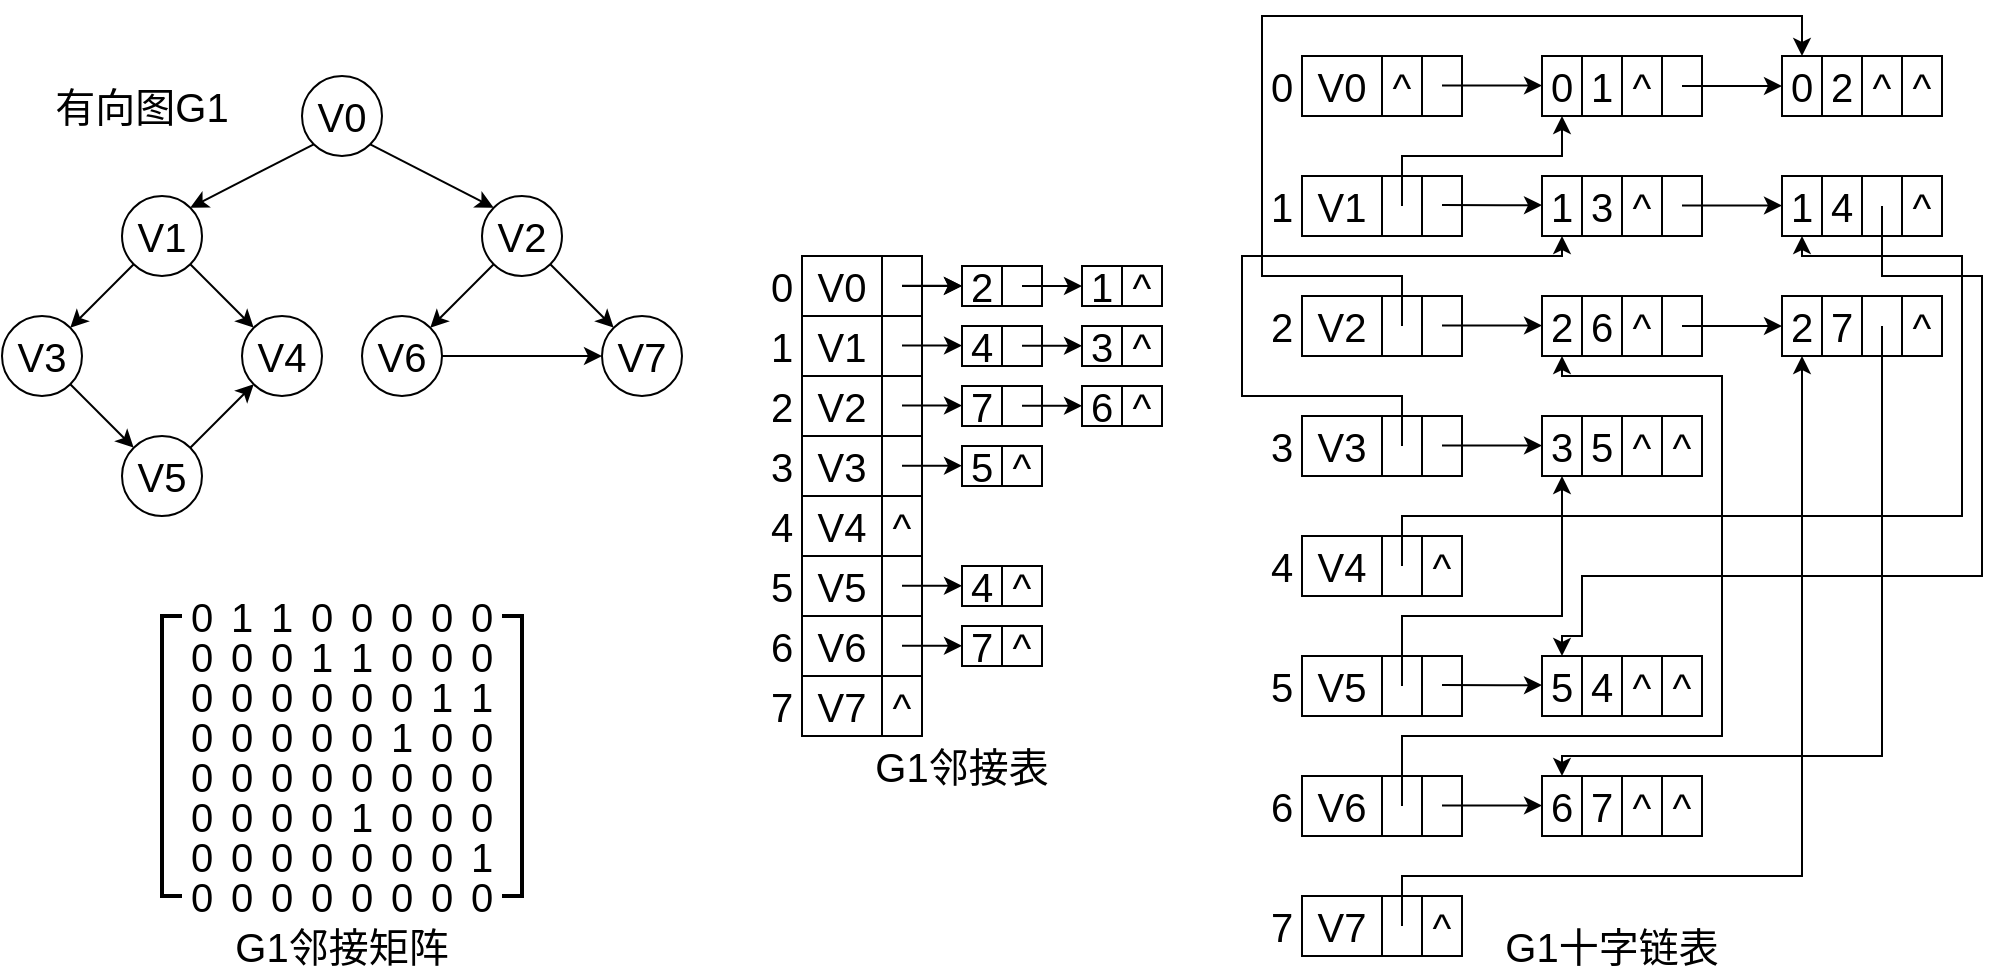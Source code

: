 <mxfile version="15.4.0" type="device"><diagram id="Z0ROBmFZYeLb_4fSecTM" name="第 1 页"><mxGraphModel dx="2500" dy="1198" grid="1" gridSize="10" guides="1" tooltips="1" connect="1" arrows="1" fold="1" page="1" pageScale="1" pageWidth="827" pageHeight="1169" math="0" shadow="0"><root><mxCell id="0"/><mxCell id="1" parent="0"/><mxCell id="eoCLcJ0wUC_n12QLoKEI-17" style="edgeStyle=none;rounded=0;orthogonalLoop=1;jettySize=auto;html=1;exitX=0;exitY=1;exitDx=0;exitDy=0;fontSize=20;entryX=1;entryY=0;entryDx=0;entryDy=0;" parent="1" source="eoCLcJ0wUC_n12QLoKEI-1" target="eoCLcJ0wUC_n12QLoKEI-7" edge="1"><mxGeometry relative="1" as="geometry"/></mxCell><mxCell id="eoCLcJ0wUC_n12QLoKEI-23" style="edgeStyle=none;rounded=0;orthogonalLoop=1;jettySize=auto;html=1;exitX=1;exitY=1;exitDx=0;exitDy=0;entryX=0;entryY=0;entryDx=0;entryDy=0;fontSize=20;" parent="1" source="eoCLcJ0wUC_n12QLoKEI-1" target="eoCLcJ0wUC_n12QLoKEI-8" edge="1"><mxGeometry relative="1" as="geometry"/></mxCell><mxCell id="eoCLcJ0wUC_n12QLoKEI-1" value="V0" style="ellipse;whiteSpace=wrap;html=1;aspect=fixed;fontSize=20;" parent="1" vertex="1"><mxGeometry x="170" y="60" width="40" height="40" as="geometry"/></mxCell><mxCell id="eoCLcJ0wUC_n12QLoKEI-2" value="V7" style="ellipse;whiteSpace=wrap;html=1;aspect=fixed;fontSize=20;" parent="1" vertex="1"><mxGeometry x="320" y="180" width="40" height="40" as="geometry"/></mxCell><mxCell id="eoCLcJ0wUC_n12QLoKEI-26" style="edgeStyle=none;rounded=0;orthogonalLoop=1;jettySize=auto;html=1;exitX=1;exitY=0.5;exitDx=0;exitDy=0;entryX=0;entryY=0.5;entryDx=0;entryDy=0;fontSize=20;" parent="1" source="eoCLcJ0wUC_n12QLoKEI-3" target="eoCLcJ0wUC_n12QLoKEI-2" edge="1"><mxGeometry relative="1" as="geometry"/></mxCell><mxCell id="eoCLcJ0wUC_n12QLoKEI-3" value="V6" style="ellipse;whiteSpace=wrap;html=1;aspect=fixed;fontSize=20;" parent="1" vertex="1"><mxGeometry x="200" y="180" width="40" height="40" as="geometry"/></mxCell><mxCell id="eoCLcJ0wUC_n12QLoKEI-20" style="edgeStyle=none;rounded=0;orthogonalLoop=1;jettySize=auto;html=1;exitX=1;exitY=1;exitDx=0;exitDy=0;entryX=0;entryY=0;entryDx=0;entryDy=0;fontSize=20;" parent="1" source="eoCLcJ0wUC_n12QLoKEI-4" target="eoCLcJ0wUC_n12QLoKEI-6" edge="1"><mxGeometry relative="1" as="geometry"/></mxCell><mxCell id="eoCLcJ0wUC_n12QLoKEI-4" value="V3" style="ellipse;whiteSpace=wrap;html=1;aspect=fixed;fontSize=20;" parent="1" vertex="1"><mxGeometry x="20" y="180" width="40" height="40" as="geometry"/></mxCell><mxCell id="eoCLcJ0wUC_n12QLoKEI-5" value="V4" style="ellipse;whiteSpace=wrap;html=1;aspect=fixed;fontSize=20;" parent="1" vertex="1"><mxGeometry x="140" y="180" width="40" height="40" as="geometry"/></mxCell><mxCell id="eoCLcJ0wUC_n12QLoKEI-21" style="edgeStyle=none;rounded=0;orthogonalLoop=1;jettySize=auto;html=1;exitX=1;exitY=0;exitDx=0;exitDy=0;fontSize=20;" parent="1" source="eoCLcJ0wUC_n12QLoKEI-6" target="eoCLcJ0wUC_n12QLoKEI-5" edge="1"><mxGeometry relative="1" as="geometry"/></mxCell><mxCell id="eoCLcJ0wUC_n12QLoKEI-6" value="V5" style="ellipse;whiteSpace=wrap;html=1;aspect=fixed;fontSize=20;" parent="1" vertex="1"><mxGeometry x="80" y="240" width="40" height="40" as="geometry"/></mxCell><mxCell id="eoCLcJ0wUC_n12QLoKEI-18" style="edgeStyle=none;rounded=0;orthogonalLoop=1;jettySize=auto;html=1;exitX=0;exitY=1;exitDx=0;exitDy=0;fontSize=20;" parent="1" source="eoCLcJ0wUC_n12QLoKEI-7" target="eoCLcJ0wUC_n12QLoKEI-4" edge="1"><mxGeometry relative="1" as="geometry"/></mxCell><mxCell id="eoCLcJ0wUC_n12QLoKEI-19" style="edgeStyle=none;rounded=0;orthogonalLoop=1;jettySize=auto;html=1;exitX=1;exitY=1;exitDx=0;exitDy=0;entryX=0;entryY=0;entryDx=0;entryDy=0;fontSize=20;" parent="1" source="eoCLcJ0wUC_n12QLoKEI-7" target="eoCLcJ0wUC_n12QLoKEI-5" edge="1"><mxGeometry relative="1" as="geometry"/></mxCell><mxCell id="eoCLcJ0wUC_n12QLoKEI-7" value="V1" style="ellipse;whiteSpace=wrap;html=1;aspect=fixed;fontSize=20;" parent="1" vertex="1"><mxGeometry x="80" y="120" width="40" height="40" as="geometry"/></mxCell><mxCell id="eoCLcJ0wUC_n12QLoKEI-24" style="edgeStyle=none;rounded=0;orthogonalLoop=1;jettySize=auto;html=1;exitX=0;exitY=1;exitDx=0;exitDy=0;fontSize=20;" parent="1" source="eoCLcJ0wUC_n12QLoKEI-8" target="eoCLcJ0wUC_n12QLoKEI-3" edge="1"><mxGeometry relative="1" as="geometry"/></mxCell><mxCell id="eoCLcJ0wUC_n12QLoKEI-25" style="edgeStyle=none;rounded=0;orthogonalLoop=1;jettySize=auto;html=1;exitX=1;exitY=1;exitDx=0;exitDy=0;fontSize=20;" parent="1" source="eoCLcJ0wUC_n12QLoKEI-8" target="eoCLcJ0wUC_n12QLoKEI-2" edge="1"><mxGeometry relative="1" as="geometry"/></mxCell><mxCell id="eoCLcJ0wUC_n12QLoKEI-8" value="V2" style="ellipse;whiteSpace=wrap;html=1;aspect=fixed;fontSize=20;" parent="1" vertex="1"><mxGeometry x="260" y="120" width="40" height="40" as="geometry"/></mxCell><mxCell id="hiMHaUedVuKPHPdP8LYd-110" value="V0" style="rounded=0;whiteSpace=wrap;html=1;fontSize=20;" vertex="1" parent="1"><mxGeometry x="420" y="150" width="40" height="30" as="geometry"/></mxCell><mxCell id="hiMHaUedVuKPHPdP8LYd-111" value="" style="rounded=0;whiteSpace=wrap;html=1;fontSize=20;" vertex="1" parent="1"><mxGeometry x="460" y="150" width="20" height="30" as="geometry"/></mxCell><mxCell id="hiMHaUedVuKPHPdP8LYd-126" value="V1" style="rounded=0;whiteSpace=wrap;html=1;fontSize=20;" vertex="1" parent="1"><mxGeometry x="420" y="180" width="40" height="30" as="geometry"/></mxCell><mxCell id="hiMHaUedVuKPHPdP8LYd-127" value="" style="rounded=0;whiteSpace=wrap;html=1;fontSize=20;" vertex="1" parent="1"><mxGeometry x="460" y="180" width="20" height="30" as="geometry"/></mxCell><mxCell id="hiMHaUedVuKPHPdP8LYd-135" value="" style="rounded=0;whiteSpace=wrap;html=1;fontSize=20;" vertex="1" parent="1"><mxGeometry x="460" y="300" width="20" height="30" as="geometry"/></mxCell><mxCell id="hiMHaUedVuKPHPdP8LYd-136" value="V6" style="rounded=0;whiteSpace=wrap;html=1;fontSize=20;" vertex="1" parent="1"><mxGeometry x="420" y="330" width="40" height="30" as="geometry"/></mxCell><mxCell id="hiMHaUedVuKPHPdP8LYd-137" value="" style="rounded=0;whiteSpace=wrap;html=1;fontSize=20;" vertex="1" parent="1"><mxGeometry x="460" y="330" width="20" height="30" as="geometry"/></mxCell><mxCell id="hiMHaUedVuKPHPdP8LYd-138" value="V7" style="rounded=0;whiteSpace=wrap;html=1;fontSize=20;" vertex="1" parent="1"><mxGeometry x="420" y="360" width="40" height="30" as="geometry"/></mxCell><mxCell id="hiMHaUedVuKPHPdP8LYd-139" value="^" style="rounded=0;whiteSpace=wrap;html=1;fontSize=20;" vertex="1" parent="1"><mxGeometry x="460" y="360" width="20" height="30" as="geometry"/></mxCell><mxCell id="hiMHaUedVuKPHPdP8LYd-142" value="2" style="rounded=0;whiteSpace=wrap;html=1;fontSize=20;" vertex="1" parent="1"><mxGeometry x="500" y="155" width="20" height="20" as="geometry"/></mxCell><mxCell id="hiMHaUedVuKPHPdP8LYd-143" value="" style="rounded=0;whiteSpace=wrap;html=1;fontSize=20;" vertex="1" parent="1"><mxGeometry x="520" y="155" width="20" height="20" as="geometry"/></mxCell><mxCell id="hiMHaUedVuKPHPdP8LYd-147" value="0" style="text;html=1;strokeColor=none;fillColor=none;align=center;verticalAlign=middle;whiteSpace=wrap;rounded=0;fontSize=20;" vertex="1" parent="1"><mxGeometry x="400" y="155" width="20" height="20" as="geometry"/></mxCell><mxCell id="hiMHaUedVuKPHPdP8LYd-148" value="1" style="text;html=1;strokeColor=none;fillColor=none;align=center;verticalAlign=middle;whiteSpace=wrap;rounded=0;fontSize=20;" vertex="1" parent="1"><mxGeometry x="400" y="185" width="20" height="20" as="geometry"/></mxCell><mxCell id="hiMHaUedVuKPHPdP8LYd-149" value="2" style="text;html=1;strokeColor=none;fillColor=none;align=center;verticalAlign=middle;whiteSpace=wrap;rounded=0;fontSize=20;" vertex="1" parent="1"><mxGeometry x="400" y="215" width="20" height="20" as="geometry"/></mxCell><mxCell id="hiMHaUedVuKPHPdP8LYd-150" value="3" style="text;html=1;strokeColor=none;fillColor=none;align=center;verticalAlign=middle;whiteSpace=wrap;rounded=0;fontSize=20;" vertex="1" parent="1"><mxGeometry x="400" y="245" width="20" height="20" as="geometry"/></mxCell><mxCell id="hiMHaUedVuKPHPdP8LYd-151" value="4" style="text;html=1;strokeColor=none;fillColor=none;align=center;verticalAlign=middle;whiteSpace=wrap;rounded=0;fontSize=20;" vertex="1" parent="1"><mxGeometry x="400" y="275" width="20" height="20" as="geometry"/></mxCell><mxCell id="hiMHaUedVuKPHPdP8LYd-152" value="5" style="text;html=1;strokeColor=none;fillColor=none;align=center;verticalAlign=middle;whiteSpace=wrap;rounded=0;fontSize=20;" vertex="1" parent="1"><mxGeometry x="400" y="305" width="20" height="20" as="geometry"/></mxCell><mxCell id="hiMHaUedVuKPHPdP8LYd-153" value="6" style="text;html=1;strokeColor=none;fillColor=none;align=center;verticalAlign=middle;whiteSpace=wrap;rounded=0;fontSize=20;" vertex="1" parent="1"><mxGeometry x="400" y="335" width="20" height="20" as="geometry"/></mxCell><mxCell id="hiMHaUedVuKPHPdP8LYd-154" value="7" style="text;html=1;strokeColor=none;fillColor=none;align=center;verticalAlign=middle;whiteSpace=wrap;rounded=0;fontSize=20;" vertex="1" parent="1"><mxGeometry x="400" y="365" width="20" height="20" as="geometry"/></mxCell><mxCell id="hiMHaUedVuKPHPdP8LYd-156" value="1" style="rounded=0;whiteSpace=wrap;html=1;fontSize=20;" vertex="1" parent="1"><mxGeometry x="560" y="155" width="20" height="20" as="geometry"/></mxCell><mxCell id="hiMHaUedVuKPHPdP8LYd-157" value="^" style="rounded=0;whiteSpace=wrap;html=1;fontSize=20;" vertex="1" parent="1"><mxGeometry x="580" y="155" width="20" height="20" as="geometry"/></mxCell><mxCell id="hiMHaUedVuKPHPdP8LYd-158" value="4" style="rounded=0;whiteSpace=wrap;html=1;fontSize=20;" vertex="1" parent="1"><mxGeometry x="500" y="185" width="20" height="20" as="geometry"/></mxCell><mxCell id="hiMHaUedVuKPHPdP8LYd-159" value="" style="rounded=0;whiteSpace=wrap;html=1;fontSize=20;" vertex="1" parent="1"><mxGeometry x="520" y="185" width="20" height="20" as="geometry"/></mxCell><mxCell id="hiMHaUedVuKPHPdP8LYd-160" value="3" style="rounded=0;whiteSpace=wrap;html=1;fontSize=20;" vertex="1" parent="1"><mxGeometry x="560" y="185" width="20" height="20" as="geometry"/></mxCell><mxCell id="hiMHaUedVuKPHPdP8LYd-161" value="^" style="rounded=0;whiteSpace=wrap;html=1;fontSize=20;" vertex="1" parent="1"><mxGeometry x="580" y="185" width="20" height="20" as="geometry"/></mxCell><mxCell id="hiMHaUedVuKPHPdP8LYd-166" value="V2" style="rounded=0;whiteSpace=wrap;html=1;fontSize=20;" vertex="1" parent="1"><mxGeometry x="420" y="210" width="40" height="30" as="geometry"/></mxCell><mxCell id="hiMHaUedVuKPHPdP8LYd-167" value="" style="rounded=0;whiteSpace=wrap;html=1;fontSize=20;" vertex="1" parent="1"><mxGeometry x="460" y="210" width="20" height="30" as="geometry"/></mxCell><mxCell id="hiMHaUedVuKPHPdP8LYd-168" value="" style="rounded=0;whiteSpace=wrap;html=1;fontSize=20;" vertex="1" parent="1"><mxGeometry x="460" y="240" width="20" height="30" as="geometry"/></mxCell><mxCell id="hiMHaUedVuKPHPdP8LYd-169" value="V3" style="rounded=0;whiteSpace=wrap;html=1;fontSize=20;" vertex="1" parent="1"><mxGeometry x="420" y="240" width="40" height="30" as="geometry"/></mxCell><mxCell id="hiMHaUedVuKPHPdP8LYd-170" value="V4" style="rounded=0;whiteSpace=wrap;html=1;fontSize=20;" vertex="1" parent="1"><mxGeometry x="420" y="270" width="40" height="30" as="geometry"/></mxCell><mxCell id="hiMHaUedVuKPHPdP8LYd-171" value="^" style="rounded=0;whiteSpace=wrap;html=1;fontSize=20;" vertex="1" parent="1"><mxGeometry x="460" y="270" width="20" height="30" as="geometry"/></mxCell><mxCell id="hiMHaUedVuKPHPdP8LYd-172" value="V5" style="rounded=0;whiteSpace=wrap;html=1;fontSize=20;" vertex="1" parent="1"><mxGeometry x="420" y="300" width="40" height="30" as="geometry"/></mxCell><mxCell id="hiMHaUedVuKPHPdP8LYd-178" value="7" style="rounded=0;whiteSpace=wrap;html=1;fontSize=20;" vertex="1" parent="1"><mxGeometry x="500" y="215" width="20" height="20" as="geometry"/></mxCell><mxCell id="hiMHaUedVuKPHPdP8LYd-179" value="" style="rounded=0;whiteSpace=wrap;html=1;fontSize=20;" vertex="1" parent="1"><mxGeometry x="520" y="215" width="20" height="20" as="geometry"/></mxCell><mxCell id="hiMHaUedVuKPHPdP8LYd-180" value="6" style="rounded=0;whiteSpace=wrap;html=1;fontSize=20;" vertex="1" parent="1"><mxGeometry x="560" y="215" width="20" height="20" as="geometry"/></mxCell><mxCell id="hiMHaUedVuKPHPdP8LYd-181" value="^" style="rounded=0;whiteSpace=wrap;html=1;fontSize=20;" vertex="1" parent="1"><mxGeometry x="580" y="215" width="20" height="20" as="geometry"/></mxCell><mxCell id="hiMHaUedVuKPHPdP8LYd-182" value="5" style="rounded=0;whiteSpace=wrap;html=1;fontSize=20;" vertex="1" parent="1"><mxGeometry x="500" y="245" width="20" height="20" as="geometry"/></mxCell><mxCell id="hiMHaUedVuKPHPdP8LYd-183" value="^" style="rounded=0;whiteSpace=wrap;html=1;fontSize=20;" vertex="1" parent="1"><mxGeometry x="520" y="245" width="20" height="20" as="geometry"/></mxCell><mxCell id="hiMHaUedVuKPHPdP8LYd-184" value="4" style="rounded=0;whiteSpace=wrap;html=1;fontSize=20;" vertex="1" parent="1"><mxGeometry x="500" y="305" width="20" height="20" as="geometry"/></mxCell><mxCell id="hiMHaUedVuKPHPdP8LYd-185" value="^" style="rounded=0;whiteSpace=wrap;html=1;fontSize=20;" vertex="1" parent="1"><mxGeometry x="520" y="305" width="20" height="20" as="geometry"/></mxCell><mxCell id="hiMHaUedVuKPHPdP8LYd-186" value="7" style="rounded=0;whiteSpace=wrap;html=1;fontSize=20;" vertex="1" parent="1"><mxGeometry x="500" y="335" width="20" height="20" as="geometry"/></mxCell><mxCell id="hiMHaUedVuKPHPdP8LYd-187" value="^" style="rounded=0;whiteSpace=wrap;html=1;fontSize=20;" vertex="1" parent="1"><mxGeometry x="520" y="335" width="20" height="20" as="geometry"/></mxCell><mxCell id="hiMHaUedVuKPHPdP8LYd-188" style="edgeStyle=orthogonalEdgeStyle;rounded=0;orthogonalLoop=1;jettySize=auto;html=1;entryX=0;entryY=0.5;entryDx=0;entryDy=0;fontSize=20;exitX=0.5;exitY=0.5;exitDx=0;exitDy=0;exitPerimeter=0;" edge="1" parent="1" source="hiMHaUedVuKPHPdP8LYd-111" target="hiMHaUedVuKPHPdP8LYd-142"><mxGeometry relative="1" as="geometry"/></mxCell><mxCell id="hiMHaUedVuKPHPdP8LYd-189" style="edgeStyle=orthogonalEdgeStyle;rounded=0;orthogonalLoop=1;jettySize=auto;html=1;entryX=0;entryY=0.5;entryDx=0;entryDy=0;fontSize=20;exitX=0.5;exitY=0.5;exitDx=0;exitDy=0;exitPerimeter=0;" edge="1" parent="1" source="hiMHaUedVuKPHPdP8LYd-143" target="hiMHaUedVuKPHPdP8LYd-156"><mxGeometry relative="1" as="geometry"/></mxCell><mxCell id="hiMHaUedVuKPHPdP8LYd-193" style="edgeStyle=orthogonalEdgeStyle;rounded=0;orthogonalLoop=1;jettySize=auto;html=1;entryX=0;entryY=0.5;entryDx=0;entryDy=0;fontSize=20;exitX=0.5;exitY=0.5;exitDx=0;exitDy=0;exitPerimeter=0;" edge="1" parent="1"><mxGeometry relative="1" as="geometry"><mxPoint x="470" y="164.86" as="sourcePoint"/><mxPoint x="500" y="164.86" as="targetPoint"/></mxGeometry></mxCell><mxCell id="hiMHaUedVuKPHPdP8LYd-196" style="edgeStyle=orthogonalEdgeStyle;rounded=0;orthogonalLoop=1;jettySize=auto;html=1;entryX=0;entryY=0.5;entryDx=0;entryDy=0;fontSize=20;exitX=0.5;exitY=0.5;exitDx=0;exitDy=0;exitPerimeter=0;" edge="1" parent="1"><mxGeometry relative="1" as="geometry"><mxPoint x="530" y="194.88" as="sourcePoint"/><mxPoint x="560" y="194.88" as="targetPoint"/></mxGeometry></mxCell><mxCell id="hiMHaUedVuKPHPdP8LYd-197" style="edgeStyle=orthogonalEdgeStyle;rounded=0;orthogonalLoop=1;jettySize=auto;html=1;entryX=0;entryY=0.5;entryDx=0;entryDy=0;fontSize=20;exitX=0.5;exitY=0.5;exitDx=0;exitDy=0;exitPerimeter=0;" edge="1" parent="1"><mxGeometry relative="1" as="geometry"><mxPoint x="470" y="194.79" as="sourcePoint"/><mxPoint x="500" y="194.79" as="targetPoint"/></mxGeometry></mxCell><mxCell id="hiMHaUedVuKPHPdP8LYd-198" style="edgeStyle=orthogonalEdgeStyle;rounded=0;orthogonalLoop=1;jettySize=auto;html=1;entryX=0;entryY=0.5;entryDx=0;entryDy=0;fontSize=20;exitX=0.5;exitY=0.5;exitDx=0;exitDy=0;exitPerimeter=0;" edge="1" parent="1"><mxGeometry relative="1" as="geometry"><mxPoint x="530" y="224.93" as="sourcePoint"/><mxPoint x="560" y="224.93" as="targetPoint"/></mxGeometry></mxCell><mxCell id="hiMHaUedVuKPHPdP8LYd-199" style="edgeStyle=orthogonalEdgeStyle;rounded=0;orthogonalLoop=1;jettySize=auto;html=1;entryX=0;entryY=0.5;entryDx=0;entryDy=0;fontSize=20;exitX=0.5;exitY=0.5;exitDx=0;exitDy=0;exitPerimeter=0;" edge="1" parent="1"><mxGeometry relative="1" as="geometry"><mxPoint x="470" y="224.79" as="sourcePoint"/><mxPoint x="500" y="224.79" as="targetPoint"/></mxGeometry></mxCell><mxCell id="hiMHaUedVuKPHPdP8LYd-200" style="edgeStyle=orthogonalEdgeStyle;rounded=0;orthogonalLoop=1;jettySize=auto;html=1;entryX=0;entryY=0.5;entryDx=0;entryDy=0;fontSize=20;exitX=0.5;exitY=0.5;exitDx=0;exitDy=0;exitPerimeter=0;" edge="1" parent="1"><mxGeometry relative="1" as="geometry"><mxPoint x="470" y="254.86" as="sourcePoint"/><mxPoint x="500" y="254.86" as="targetPoint"/></mxGeometry></mxCell><mxCell id="hiMHaUedVuKPHPdP8LYd-202" style="edgeStyle=orthogonalEdgeStyle;rounded=0;orthogonalLoop=1;jettySize=auto;html=1;fontSize=20;exitX=0.5;exitY=0.5;exitDx=0;exitDy=0;exitPerimeter=0;" edge="1" parent="1"><mxGeometry relative="1" as="geometry"><mxPoint x="470" y="314.86" as="sourcePoint"/><mxPoint x="500" y="315" as="targetPoint"/></mxGeometry></mxCell><mxCell id="hiMHaUedVuKPHPdP8LYd-203" style="edgeStyle=orthogonalEdgeStyle;rounded=0;orthogonalLoop=1;jettySize=auto;html=1;fontSize=20;exitX=0.5;exitY=0.5;exitDx=0;exitDy=0;exitPerimeter=0;" edge="1" parent="1"><mxGeometry relative="1" as="geometry"><mxPoint x="470" y="344.86" as="sourcePoint"/><mxPoint x="500" y="345.0" as="targetPoint"/></mxGeometry></mxCell><mxCell id="hiMHaUedVuKPHPdP8LYd-204" value="有向图G1" style="text;html=1;strokeColor=none;fillColor=none;align=center;verticalAlign=middle;whiteSpace=wrap;rounded=0;fontSize=20;" vertex="1" parent="1"><mxGeometry x="40" y="60" width="100" height="30" as="geometry"/></mxCell><mxCell id="hiMHaUedVuKPHPdP8LYd-206" value="G1邻接表" style="text;html=1;strokeColor=none;fillColor=none;align=center;verticalAlign=middle;whiteSpace=wrap;rounded=0;fontSize=20;" vertex="1" parent="1"><mxGeometry x="400" y="390" width="200" height="30" as="geometry"/></mxCell><mxCell id="hiMHaUedVuKPHPdP8LYd-207" value="V0" style="rounded=0;whiteSpace=wrap;html=1;fontSize=20;" vertex="1" parent="1"><mxGeometry x="670" y="50" width="40" height="30" as="geometry"/></mxCell><mxCell id="hiMHaUedVuKPHPdP8LYd-208" value="^" style="rounded=0;whiteSpace=wrap;html=1;fontSize=20;" vertex="1" parent="1"><mxGeometry x="710" y="50" width="20" height="30" as="geometry"/></mxCell><mxCell id="hiMHaUedVuKPHPdP8LYd-209" value="" style="rounded=0;whiteSpace=wrap;html=1;fontSize=20;" vertex="1" parent="1"><mxGeometry x="730" y="50" width="20" height="30" as="geometry"/></mxCell><mxCell id="hiMHaUedVuKPHPdP8LYd-211" value="0" style="text;html=1;strokeColor=none;fillColor=none;align=center;verticalAlign=middle;whiteSpace=wrap;rounded=0;fontSize=20;" vertex="1" parent="1"><mxGeometry x="650" y="55" width="20" height="20" as="geometry"/></mxCell><mxCell id="hiMHaUedVuKPHPdP8LYd-220" value="V1" style="rounded=0;whiteSpace=wrap;html=1;fontSize=20;" vertex="1" parent="1"><mxGeometry x="670" y="110" width="40" height="30" as="geometry"/></mxCell><mxCell id="hiMHaUedVuKPHPdP8LYd-221" value="" style="rounded=0;whiteSpace=wrap;html=1;fontSize=20;" vertex="1" parent="1"><mxGeometry x="710" y="110" width="20" height="30" as="geometry"/></mxCell><mxCell id="hiMHaUedVuKPHPdP8LYd-222" value="" style="rounded=0;whiteSpace=wrap;html=1;fontSize=20;" vertex="1" parent="1"><mxGeometry x="730" y="110" width="20" height="30" as="geometry"/></mxCell><mxCell id="hiMHaUedVuKPHPdP8LYd-223" value="1" style="text;html=1;strokeColor=none;fillColor=none;align=center;verticalAlign=middle;whiteSpace=wrap;rounded=0;fontSize=20;" vertex="1" parent="1"><mxGeometry x="650" y="115" width="20" height="20" as="geometry"/></mxCell><mxCell id="hiMHaUedVuKPHPdP8LYd-224" value="V2" style="rounded=0;whiteSpace=wrap;html=1;fontSize=20;" vertex="1" parent="1"><mxGeometry x="670" y="170" width="40" height="30" as="geometry"/></mxCell><mxCell id="hiMHaUedVuKPHPdP8LYd-225" value="" style="rounded=0;whiteSpace=wrap;html=1;fontSize=20;" vertex="1" parent="1"><mxGeometry x="710" y="170" width="20" height="30" as="geometry"/></mxCell><mxCell id="hiMHaUedVuKPHPdP8LYd-226" value="" style="rounded=0;whiteSpace=wrap;html=1;fontSize=20;" vertex="1" parent="1"><mxGeometry x="730" y="170" width="20" height="30" as="geometry"/></mxCell><mxCell id="hiMHaUedVuKPHPdP8LYd-227" value="2" style="text;html=1;strokeColor=none;fillColor=none;align=center;verticalAlign=middle;whiteSpace=wrap;rounded=0;fontSize=20;" vertex="1" parent="1"><mxGeometry x="650" y="175" width="20" height="20" as="geometry"/></mxCell><mxCell id="hiMHaUedVuKPHPdP8LYd-228" value="V3" style="rounded=0;whiteSpace=wrap;html=1;fontSize=20;" vertex="1" parent="1"><mxGeometry x="670" y="230" width="40" height="30" as="geometry"/></mxCell><mxCell id="hiMHaUedVuKPHPdP8LYd-229" value="" style="rounded=0;whiteSpace=wrap;html=1;fontSize=20;" vertex="1" parent="1"><mxGeometry x="710" y="230" width="20" height="30" as="geometry"/></mxCell><mxCell id="hiMHaUedVuKPHPdP8LYd-230" value="" style="rounded=0;whiteSpace=wrap;html=1;fontSize=20;" vertex="1" parent="1"><mxGeometry x="730" y="230" width="20" height="30" as="geometry"/></mxCell><mxCell id="hiMHaUedVuKPHPdP8LYd-231" value="3" style="text;html=1;strokeColor=none;fillColor=none;align=center;verticalAlign=middle;whiteSpace=wrap;rounded=0;fontSize=20;" vertex="1" parent="1"><mxGeometry x="650" y="235" width="20" height="20" as="geometry"/></mxCell><mxCell id="hiMHaUedVuKPHPdP8LYd-232" value="V4" style="rounded=0;whiteSpace=wrap;html=1;fontSize=20;" vertex="1" parent="1"><mxGeometry x="670" y="290" width="40" height="30" as="geometry"/></mxCell><mxCell id="hiMHaUedVuKPHPdP8LYd-233" value="" style="rounded=0;whiteSpace=wrap;html=1;fontSize=20;" vertex="1" parent="1"><mxGeometry x="710" y="290" width="20" height="30" as="geometry"/></mxCell><mxCell id="hiMHaUedVuKPHPdP8LYd-234" value="^" style="rounded=0;whiteSpace=wrap;html=1;fontSize=20;" vertex="1" parent="1"><mxGeometry x="730" y="290" width="20" height="30" as="geometry"/></mxCell><mxCell id="hiMHaUedVuKPHPdP8LYd-235" value="4" style="text;html=1;strokeColor=none;fillColor=none;align=center;verticalAlign=middle;whiteSpace=wrap;rounded=0;fontSize=20;" vertex="1" parent="1"><mxGeometry x="650" y="295" width="20" height="20" as="geometry"/></mxCell><mxCell id="hiMHaUedVuKPHPdP8LYd-236" value="V5" style="rounded=0;whiteSpace=wrap;html=1;fontSize=20;" vertex="1" parent="1"><mxGeometry x="670" y="350" width="40" height="30" as="geometry"/></mxCell><mxCell id="hiMHaUedVuKPHPdP8LYd-237" value="" style="rounded=0;whiteSpace=wrap;html=1;fontSize=20;" vertex="1" parent="1"><mxGeometry x="710" y="350" width="20" height="30" as="geometry"/></mxCell><mxCell id="hiMHaUedVuKPHPdP8LYd-238" value="" style="rounded=0;whiteSpace=wrap;html=1;fontSize=20;" vertex="1" parent="1"><mxGeometry x="730" y="350" width="20" height="30" as="geometry"/></mxCell><mxCell id="hiMHaUedVuKPHPdP8LYd-239" value="5" style="text;html=1;strokeColor=none;fillColor=none;align=center;verticalAlign=middle;whiteSpace=wrap;rounded=0;fontSize=20;" vertex="1" parent="1"><mxGeometry x="650" y="355" width="20" height="20" as="geometry"/></mxCell><mxCell id="hiMHaUedVuKPHPdP8LYd-240" value="V6" style="rounded=0;whiteSpace=wrap;html=1;fontSize=20;" vertex="1" parent="1"><mxGeometry x="670" y="410" width="40" height="30" as="geometry"/></mxCell><mxCell id="hiMHaUedVuKPHPdP8LYd-241" value="" style="rounded=0;whiteSpace=wrap;html=1;fontSize=20;" vertex="1" parent="1"><mxGeometry x="710" y="410" width="20" height="30" as="geometry"/></mxCell><mxCell id="hiMHaUedVuKPHPdP8LYd-242" value="" style="rounded=0;whiteSpace=wrap;html=1;fontSize=20;" vertex="1" parent="1"><mxGeometry x="730" y="410" width="20" height="30" as="geometry"/></mxCell><mxCell id="hiMHaUedVuKPHPdP8LYd-243" value="6" style="text;html=1;strokeColor=none;fillColor=none;align=center;verticalAlign=middle;whiteSpace=wrap;rounded=0;fontSize=20;" vertex="1" parent="1"><mxGeometry x="650" y="415" width="20" height="20" as="geometry"/></mxCell><mxCell id="hiMHaUedVuKPHPdP8LYd-244" value="V7" style="rounded=0;whiteSpace=wrap;html=1;fontSize=20;" vertex="1" parent="1"><mxGeometry x="670" y="470" width="40" height="30" as="geometry"/></mxCell><mxCell id="hiMHaUedVuKPHPdP8LYd-245" value="" style="rounded=0;whiteSpace=wrap;html=1;fontSize=20;" vertex="1" parent="1"><mxGeometry x="710" y="470" width="20" height="30" as="geometry"/></mxCell><mxCell id="hiMHaUedVuKPHPdP8LYd-246" value="^" style="rounded=0;whiteSpace=wrap;html=1;fontSize=20;" vertex="1" parent="1"><mxGeometry x="730" y="470" width="20" height="30" as="geometry"/></mxCell><mxCell id="hiMHaUedVuKPHPdP8LYd-247" value="7" style="text;html=1;strokeColor=none;fillColor=none;align=center;verticalAlign=middle;whiteSpace=wrap;rounded=0;fontSize=20;" vertex="1" parent="1"><mxGeometry x="650" y="475" width="20" height="20" as="geometry"/></mxCell><mxCell id="hiMHaUedVuKPHPdP8LYd-248" value="0" style="text;html=1;strokeColor=none;fillColor=none;align=center;verticalAlign=middle;whiteSpace=wrap;rounded=0;fontSize=20;" vertex="1" parent="1"><mxGeometry x="110" y="320" width="20" height="20" as="geometry"/></mxCell><mxCell id="hiMHaUedVuKPHPdP8LYd-281" value="1" style="text;html=1;strokeColor=none;fillColor=none;align=center;verticalAlign=middle;whiteSpace=wrap;rounded=0;fontSize=20;" vertex="1" parent="1"><mxGeometry x="130" y="320" width="20" height="20" as="geometry"/></mxCell><mxCell id="hiMHaUedVuKPHPdP8LYd-282" value="0" style="text;html=1;strokeColor=none;fillColor=none;align=center;verticalAlign=middle;whiteSpace=wrap;rounded=0;fontSize=20;" vertex="1" parent="1"><mxGeometry x="110" y="340" width="20" height="20" as="geometry"/></mxCell><mxCell id="hiMHaUedVuKPHPdP8LYd-283" value="0" style="text;html=1;strokeColor=none;fillColor=none;align=center;verticalAlign=middle;whiteSpace=wrap;rounded=0;fontSize=20;" vertex="1" parent="1"><mxGeometry x="130" y="340" width="20" height="20" as="geometry"/></mxCell><mxCell id="hiMHaUedVuKPHPdP8LYd-284" value="1" style="text;html=1;strokeColor=none;fillColor=none;align=center;verticalAlign=middle;whiteSpace=wrap;rounded=0;fontSize=20;" vertex="1" parent="1"><mxGeometry x="150" y="320" width="20" height="20" as="geometry"/></mxCell><mxCell id="hiMHaUedVuKPHPdP8LYd-285" value="0" style="text;html=1;strokeColor=none;fillColor=none;align=center;verticalAlign=middle;whiteSpace=wrap;rounded=0;fontSize=20;" vertex="1" parent="1"><mxGeometry x="170" y="320" width="20" height="20" as="geometry"/></mxCell><mxCell id="hiMHaUedVuKPHPdP8LYd-286" value="0" style="text;html=1;strokeColor=none;fillColor=none;align=center;verticalAlign=middle;whiteSpace=wrap;rounded=0;fontSize=20;" vertex="1" parent="1"><mxGeometry x="150" y="340" width="20" height="20" as="geometry"/></mxCell><mxCell id="hiMHaUedVuKPHPdP8LYd-287" value="1" style="text;html=1;strokeColor=none;fillColor=none;align=center;verticalAlign=middle;whiteSpace=wrap;rounded=0;fontSize=20;" vertex="1" parent="1"><mxGeometry x="170" y="340" width="20" height="20" as="geometry"/></mxCell><mxCell id="hiMHaUedVuKPHPdP8LYd-288" value="0" style="text;html=1;strokeColor=none;fillColor=none;align=center;verticalAlign=middle;whiteSpace=wrap;rounded=0;fontSize=20;" vertex="1" parent="1"><mxGeometry x="190" y="320" width="20" height="20" as="geometry"/></mxCell><mxCell id="hiMHaUedVuKPHPdP8LYd-289" value="0" style="text;html=1;strokeColor=none;fillColor=none;align=center;verticalAlign=middle;whiteSpace=wrap;rounded=0;fontSize=20;" vertex="1" parent="1"><mxGeometry x="210" y="320" width="20" height="20" as="geometry"/></mxCell><mxCell id="hiMHaUedVuKPHPdP8LYd-290" value="1" style="text;html=1;strokeColor=none;fillColor=none;align=center;verticalAlign=middle;whiteSpace=wrap;rounded=0;fontSize=20;" vertex="1" parent="1"><mxGeometry x="190" y="340" width="20" height="20" as="geometry"/></mxCell><mxCell id="hiMHaUedVuKPHPdP8LYd-291" value="0" style="text;html=1;strokeColor=none;fillColor=none;align=center;verticalAlign=middle;whiteSpace=wrap;rounded=0;fontSize=20;" vertex="1" parent="1"><mxGeometry x="210" y="340" width="20" height="20" as="geometry"/></mxCell><mxCell id="hiMHaUedVuKPHPdP8LYd-292" value="0" style="text;html=1;strokeColor=none;fillColor=none;align=center;verticalAlign=middle;whiteSpace=wrap;rounded=0;fontSize=20;" vertex="1" parent="1"><mxGeometry x="230" y="320" width="20" height="20" as="geometry"/></mxCell><mxCell id="hiMHaUedVuKPHPdP8LYd-293" value="0" style="text;html=1;strokeColor=none;fillColor=none;align=center;verticalAlign=middle;whiteSpace=wrap;rounded=0;fontSize=20;" vertex="1" parent="1"><mxGeometry x="250" y="320" width="20" height="20" as="geometry"/></mxCell><mxCell id="hiMHaUedVuKPHPdP8LYd-294" value="0" style="text;html=1;strokeColor=none;fillColor=none;align=center;verticalAlign=middle;whiteSpace=wrap;rounded=0;fontSize=20;" vertex="1" parent="1"><mxGeometry x="230" y="340" width="20" height="20" as="geometry"/></mxCell><mxCell id="hiMHaUedVuKPHPdP8LYd-295" value="0" style="text;html=1;strokeColor=none;fillColor=none;align=center;verticalAlign=middle;whiteSpace=wrap;rounded=0;fontSize=20;" vertex="1" parent="1"><mxGeometry x="250" y="340" width="20" height="20" as="geometry"/></mxCell><mxCell id="hiMHaUedVuKPHPdP8LYd-296" value="0" style="text;html=1;strokeColor=none;fillColor=none;align=center;verticalAlign=middle;whiteSpace=wrap;rounded=0;fontSize=20;" vertex="1" parent="1"><mxGeometry x="110" y="360" width="20" height="20" as="geometry"/></mxCell><mxCell id="hiMHaUedVuKPHPdP8LYd-297" value="0" style="text;html=1;strokeColor=none;fillColor=none;align=center;verticalAlign=middle;whiteSpace=wrap;rounded=0;fontSize=20;" vertex="1" parent="1"><mxGeometry x="130" y="360" width="20" height="20" as="geometry"/></mxCell><mxCell id="hiMHaUedVuKPHPdP8LYd-298" value="0" style="text;html=1;strokeColor=none;fillColor=none;align=center;verticalAlign=middle;whiteSpace=wrap;rounded=0;fontSize=20;" vertex="1" parent="1"><mxGeometry x="110" y="380" width="20" height="20" as="geometry"/></mxCell><mxCell id="hiMHaUedVuKPHPdP8LYd-299" value="0" style="text;html=1;strokeColor=none;fillColor=none;align=center;verticalAlign=middle;whiteSpace=wrap;rounded=0;fontSize=20;" vertex="1" parent="1"><mxGeometry x="130" y="380" width="20" height="20" as="geometry"/></mxCell><mxCell id="hiMHaUedVuKPHPdP8LYd-300" value="0" style="text;html=1;strokeColor=none;fillColor=none;align=center;verticalAlign=middle;whiteSpace=wrap;rounded=0;fontSize=20;" vertex="1" parent="1"><mxGeometry x="150" y="360" width="20" height="20" as="geometry"/></mxCell><mxCell id="hiMHaUedVuKPHPdP8LYd-301" value="0" style="text;html=1;strokeColor=none;fillColor=none;align=center;verticalAlign=middle;whiteSpace=wrap;rounded=0;fontSize=20;" vertex="1" parent="1"><mxGeometry x="170" y="360" width="20" height="20" as="geometry"/></mxCell><mxCell id="hiMHaUedVuKPHPdP8LYd-302" value="0" style="text;html=1;strokeColor=none;fillColor=none;align=center;verticalAlign=middle;whiteSpace=wrap;rounded=0;fontSize=20;" vertex="1" parent="1"><mxGeometry x="150" y="380" width="20" height="20" as="geometry"/></mxCell><mxCell id="hiMHaUedVuKPHPdP8LYd-303" value="0" style="text;html=1;strokeColor=none;fillColor=none;align=center;verticalAlign=middle;whiteSpace=wrap;rounded=0;fontSize=20;" vertex="1" parent="1"><mxGeometry x="170" y="380" width="20" height="20" as="geometry"/></mxCell><mxCell id="hiMHaUedVuKPHPdP8LYd-304" value="0" style="text;html=1;strokeColor=none;fillColor=none;align=center;verticalAlign=middle;whiteSpace=wrap;rounded=0;fontSize=20;" vertex="1" parent="1"><mxGeometry x="190" y="360" width="20" height="20" as="geometry"/></mxCell><mxCell id="hiMHaUedVuKPHPdP8LYd-305" value="0" style="text;html=1;strokeColor=none;fillColor=none;align=center;verticalAlign=middle;whiteSpace=wrap;rounded=0;fontSize=20;" vertex="1" parent="1"><mxGeometry x="210" y="360" width="20" height="20" as="geometry"/></mxCell><mxCell id="hiMHaUedVuKPHPdP8LYd-306" value="0" style="text;html=1;strokeColor=none;fillColor=none;align=center;verticalAlign=middle;whiteSpace=wrap;rounded=0;fontSize=20;" vertex="1" parent="1"><mxGeometry x="190" y="380" width="20" height="20" as="geometry"/></mxCell><mxCell id="hiMHaUedVuKPHPdP8LYd-307" value="1" style="text;html=1;strokeColor=none;fillColor=none;align=center;verticalAlign=middle;whiteSpace=wrap;rounded=0;fontSize=20;" vertex="1" parent="1"><mxGeometry x="210" y="380" width="20" height="20" as="geometry"/></mxCell><mxCell id="hiMHaUedVuKPHPdP8LYd-308" value="1" style="text;html=1;strokeColor=none;fillColor=none;align=center;verticalAlign=middle;whiteSpace=wrap;rounded=0;fontSize=20;" vertex="1" parent="1"><mxGeometry x="230" y="360" width="20" height="20" as="geometry"/></mxCell><mxCell id="hiMHaUedVuKPHPdP8LYd-309" value="1" style="text;html=1;strokeColor=none;fillColor=none;align=center;verticalAlign=middle;whiteSpace=wrap;rounded=0;fontSize=20;" vertex="1" parent="1"><mxGeometry x="250" y="360" width="20" height="20" as="geometry"/></mxCell><mxCell id="hiMHaUedVuKPHPdP8LYd-310" value="0" style="text;html=1;strokeColor=none;fillColor=none;align=center;verticalAlign=middle;whiteSpace=wrap;rounded=0;fontSize=20;" vertex="1" parent="1"><mxGeometry x="230" y="380" width="20" height="20" as="geometry"/></mxCell><mxCell id="hiMHaUedVuKPHPdP8LYd-311" value="0" style="text;html=1;strokeColor=none;fillColor=none;align=center;verticalAlign=middle;whiteSpace=wrap;rounded=0;fontSize=20;" vertex="1" parent="1"><mxGeometry x="250" y="380" width="20" height="20" as="geometry"/></mxCell><mxCell id="hiMHaUedVuKPHPdP8LYd-312" value="0" style="text;html=1;strokeColor=none;fillColor=none;align=center;verticalAlign=middle;whiteSpace=wrap;rounded=0;fontSize=20;" vertex="1" parent="1"><mxGeometry x="110" y="400" width="20" height="20" as="geometry"/></mxCell><mxCell id="hiMHaUedVuKPHPdP8LYd-313" value="0" style="text;html=1;strokeColor=none;fillColor=none;align=center;verticalAlign=middle;whiteSpace=wrap;rounded=0;fontSize=20;" vertex="1" parent="1"><mxGeometry x="130" y="400" width="20" height="20" as="geometry"/></mxCell><mxCell id="hiMHaUedVuKPHPdP8LYd-314" value="0" style="text;html=1;strokeColor=none;fillColor=none;align=center;verticalAlign=middle;whiteSpace=wrap;rounded=0;fontSize=20;" vertex="1" parent="1"><mxGeometry x="110" y="420" width="20" height="20" as="geometry"/></mxCell><mxCell id="hiMHaUedVuKPHPdP8LYd-315" value="0" style="text;html=1;strokeColor=none;fillColor=none;align=center;verticalAlign=middle;whiteSpace=wrap;rounded=0;fontSize=20;" vertex="1" parent="1"><mxGeometry x="130" y="420" width="20" height="20" as="geometry"/></mxCell><mxCell id="hiMHaUedVuKPHPdP8LYd-316" value="0" style="text;html=1;strokeColor=none;fillColor=none;align=center;verticalAlign=middle;whiteSpace=wrap;rounded=0;fontSize=20;" vertex="1" parent="1"><mxGeometry x="150" y="400" width="20" height="20" as="geometry"/></mxCell><mxCell id="hiMHaUedVuKPHPdP8LYd-317" value="0" style="text;html=1;strokeColor=none;fillColor=none;align=center;verticalAlign=middle;whiteSpace=wrap;rounded=0;fontSize=20;" vertex="1" parent="1"><mxGeometry x="170" y="400" width="20" height="20" as="geometry"/></mxCell><mxCell id="hiMHaUedVuKPHPdP8LYd-318" value="0" style="text;html=1;strokeColor=none;fillColor=none;align=center;verticalAlign=middle;whiteSpace=wrap;rounded=0;fontSize=20;" vertex="1" parent="1"><mxGeometry x="150" y="420" width="20" height="20" as="geometry"/></mxCell><mxCell id="hiMHaUedVuKPHPdP8LYd-319" value="0" style="text;html=1;strokeColor=none;fillColor=none;align=center;verticalAlign=middle;whiteSpace=wrap;rounded=0;fontSize=20;" vertex="1" parent="1"><mxGeometry x="170" y="420" width="20" height="20" as="geometry"/></mxCell><mxCell id="hiMHaUedVuKPHPdP8LYd-320" value="0" style="text;html=1;strokeColor=none;fillColor=none;align=center;verticalAlign=middle;whiteSpace=wrap;rounded=0;fontSize=20;" vertex="1" parent="1"><mxGeometry x="190" y="400" width="20" height="20" as="geometry"/></mxCell><mxCell id="hiMHaUedVuKPHPdP8LYd-321" value="0" style="text;html=1;strokeColor=none;fillColor=none;align=center;verticalAlign=middle;whiteSpace=wrap;rounded=0;fontSize=20;" vertex="1" parent="1"><mxGeometry x="210" y="400" width="20" height="20" as="geometry"/></mxCell><mxCell id="hiMHaUedVuKPHPdP8LYd-322" value="1" style="text;html=1;strokeColor=none;fillColor=none;align=center;verticalAlign=middle;whiteSpace=wrap;rounded=0;fontSize=20;" vertex="1" parent="1"><mxGeometry x="190" y="420" width="20" height="20" as="geometry"/></mxCell><mxCell id="hiMHaUedVuKPHPdP8LYd-323" value="0" style="text;html=1;strokeColor=none;fillColor=none;align=center;verticalAlign=middle;whiteSpace=wrap;rounded=0;fontSize=20;" vertex="1" parent="1"><mxGeometry x="210" y="420" width="20" height="20" as="geometry"/></mxCell><mxCell id="hiMHaUedVuKPHPdP8LYd-324" value="0" style="text;html=1;strokeColor=none;fillColor=none;align=center;verticalAlign=middle;whiteSpace=wrap;rounded=0;fontSize=20;" vertex="1" parent="1"><mxGeometry x="230" y="400" width="20" height="20" as="geometry"/></mxCell><mxCell id="hiMHaUedVuKPHPdP8LYd-325" value="0" style="text;html=1;strokeColor=none;fillColor=none;align=center;verticalAlign=middle;whiteSpace=wrap;rounded=0;fontSize=20;" vertex="1" parent="1"><mxGeometry x="250" y="400" width="20" height="20" as="geometry"/></mxCell><mxCell id="hiMHaUedVuKPHPdP8LYd-326" value="0" style="text;html=1;strokeColor=none;fillColor=none;align=center;verticalAlign=middle;whiteSpace=wrap;rounded=0;fontSize=20;" vertex="1" parent="1"><mxGeometry x="230" y="420" width="20" height="20" as="geometry"/></mxCell><mxCell id="hiMHaUedVuKPHPdP8LYd-327" value="0" style="text;html=1;strokeColor=none;fillColor=none;align=center;verticalAlign=middle;whiteSpace=wrap;rounded=0;fontSize=20;" vertex="1" parent="1"><mxGeometry x="250" y="420" width="20" height="20" as="geometry"/></mxCell><mxCell id="hiMHaUedVuKPHPdP8LYd-328" value="0" style="text;html=1;strokeColor=none;fillColor=none;align=center;verticalAlign=middle;whiteSpace=wrap;rounded=0;fontSize=20;" vertex="1" parent="1"><mxGeometry x="110" y="440" width="20" height="20" as="geometry"/></mxCell><mxCell id="hiMHaUedVuKPHPdP8LYd-329" value="0" style="text;html=1;strokeColor=none;fillColor=none;align=center;verticalAlign=middle;whiteSpace=wrap;rounded=0;fontSize=20;" vertex="1" parent="1"><mxGeometry x="130" y="440" width="20" height="20" as="geometry"/></mxCell><mxCell id="hiMHaUedVuKPHPdP8LYd-330" value="0" style="text;html=1;strokeColor=none;fillColor=none;align=center;verticalAlign=middle;whiteSpace=wrap;rounded=0;fontSize=20;" vertex="1" parent="1"><mxGeometry x="110" y="460" width="20" height="20" as="geometry"/></mxCell><mxCell id="hiMHaUedVuKPHPdP8LYd-331" value="0" style="text;html=1;strokeColor=none;fillColor=none;align=center;verticalAlign=middle;whiteSpace=wrap;rounded=0;fontSize=20;" vertex="1" parent="1"><mxGeometry x="130" y="460" width="20" height="20" as="geometry"/></mxCell><mxCell id="hiMHaUedVuKPHPdP8LYd-332" value="0" style="text;html=1;strokeColor=none;fillColor=none;align=center;verticalAlign=middle;whiteSpace=wrap;rounded=0;fontSize=20;" vertex="1" parent="1"><mxGeometry x="150" y="440" width="20" height="20" as="geometry"/></mxCell><mxCell id="hiMHaUedVuKPHPdP8LYd-333" value="0" style="text;html=1;strokeColor=none;fillColor=none;align=center;verticalAlign=middle;whiteSpace=wrap;rounded=0;fontSize=20;" vertex="1" parent="1"><mxGeometry x="170" y="440" width="20" height="20" as="geometry"/></mxCell><mxCell id="hiMHaUedVuKPHPdP8LYd-334" value="0" style="text;html=1;strokeColor=none;fillColor=none;align=center;verticalAlign=middle;whiteSpace=wrap;rounded=0;fontSize=20;" vertex="1" parent="1"><mxGeometry x="150" y="460" width="20" height="20" as="geometry"/></mxCell><mxCell id="hiMHaUedVuKPHPdP8LYd-335" value="0" style="text;html=1;strokeColor=none;fillColor=none;align=center;verticalAlign=middle;whiteSpace=wrap;rounded=0;fontSize=20;" vertex="1" parent="1"><mxGeometry x="170" y="460" width="20" height="20" as="geometry"/></mxCell><mxCell id="hiMHaUedVuKPHPdP8LYd-336" value="0" style="text;html=1;strokeColor=none;fillColor=none;align=center;verticalAlign=middle;whiteSpace=wrap;rounded=0;fontSize=20;" vertex="1" parent="1"><mxGeometry x="190" y="440" width="20" height="20" as="geometry"/></mxCell><mxCell id="hiMHaUedVuKPHPdP8LYd-337" value="0" style="text;html=1;strokeColor=none;fillColor=none;align=center;verticalAlign=middle;whiteSpace=wrap;rounded=0;fontSize=20;" vertex="1" parent="1"><mxGeometry x="210" y="440" width="20" height="20" as="geometry"/></mxCell><mxCell id="hiMHaUedVuKPHPdP8LYd-338" value="0" style="text;html=1;strokeColor=none;fillColor=none;align=center;verticalAlign=middle;whiteSpace=wrap;rounded=0;fontSize=20;" vertex="1" parent="1"><mxGeometry x="190" y="460" width="20" height="20" as="geometry"/></mxCell><mxCell id="hiMHaUedVuKPHPdP8LYd-339" value="0" style="text;html=1;strokeColor=none;fillColor=none;align=center;verticalAlign=middle;whiteSpace=wrap;rounded=0;fontSize=20;" vertex="1" parent="1"><mxGeometry x="210" y="460" width="20" height="20" as="geometry"/></mxCell><mxCell id="hiMHaUedVuKPHPdP8LYd-340" value="0" style="text;html=1;strokeColor=none;fillColor=none;align=center;verticalAlign=middle;whiteSpace=wrap;rounded=0;fontSize=20;" vertex="1" parent="1"><mxGeometry x="230" y="440" width="20" height="20" as="geometry"/></mxCell><mxCell id="hiMHaUedVuKPHPdP8LYd-341" value="1" style="text;html=1;strokeColor=none;fillColor=none;align=center;verticalAlign=middle;whiteSpace=wrap;rounded=0;fontSize=20;" vertex="1" parent="1"><mxGeometry x="250" y="440" width="20" height="20" as="geometry"/></mxCell><mxCell id="hiMHaUedVuKPHPdP8LYd-342" value="0" style="text;html=1;strokeColor=none;fillColor=none;align=center;verticalAlign=middle;whiteSpace=wrap;rounded=0;fontSize=20;" vertex="1" parent="1"><mxGeometry x="230" y="460" width="20" height="20" as="geometry"/></mxCell><mxCell id="hiMHaUedVuKPHPdP8LYd-343" value="0" style="text;html=1;strokeColor=none;fillColor=none;align=center;verticalAlign=middle;whiteSpace=wrap;rounded=0;fontSize=20;" vertex="1" parent="1"><mxGeometry x="250" y="460" width="20" height="20" as="geometry"/></mxCell><mxCell id="hiMHaUedVuKPHPdP8LYd-344" value="" style="strokeWidth=2;html=1;shape=mxgraph.flowchart.annotation_1;align=left;pointerEvents=1;fontSize=20;" vertex="1" parent="1"><mxGeometry x="100" y="330" width="10" height="140" as="geometry"/></mxCell><mxCell id="hiMHaUedVuKPHPdP8LYd-345" value="" style="strokeWidth=2;html=1;shape=mxgraph.flowchart.annotation_1;align=left;pointerEvents=1;fontSize=20;direction=west;" vertex="1" parent="1"><mxGeometry x="270" y="330" width="10" height="140" as="geometry"/></mxCell><mxCell id="hiMHaUedVuKPHPdP8LYd-346" value="G1邻接矩阵" style="text;html=1;strokeColor=none;fillColor=none;align=center;verticalAlign=middle;whiteSpace=wrap;rounded=0;fontSize=20;" vertex="1" parent="1"><mxGeometry x="100" y="480" width="180" height="30" as="geometry"/></mxCell><mxCell id="hiMHaUedVuKPHPdP8LYd-350" value="0" style="rounded=0;whiteSpace=wrap;html=1;fontSize=20;" vertex="1" parent="1"><mxGeometry x="790" y="50" width="20" height="30" as="geometry"/></mxCell><mxCell id="hiMHaUedVuKPHPdP8LYd-351" value="1" style="rounded=0;whiteSpace=wrap;html=1;fontSize=20;" vertex="1" parent="1"><mxGeometry x="810" y="50" width="20" height="30" as="geometry"/></mxCell><mxCell id="hiMHaUedVuKPHPdP8LYd-352" value="^" style="rounded=0;whiteSpace=wrap;html=1;fontSize=20;" vertex="1" parent="1"><mxGeometry x="830" y="50" width="20" height="30" as="geometry"/></mxCell><mxCell id="hiMHaUedVuKPHPdP8LYd-353" value="" style="rounded=0;whiteSpace=wrap;html=1;fontSize=20;" vertex="1" parent="1"><mxGeometry x="850" y="50" width="20" height="30" as="geometry"/></mxCell><mxCell id="hiMHaUedVuKPHPdP8LYd-354" value="0" style="rounded=0;whiteSpace=wrap;html=1;fontSize=20;" vertex="1" parent="1"><mxGeometry x="910" y="50" width="20" height="30" as="geometry"/></mxCell><mxCell id="hiMHaUedVuKPHPdP8LYd-355" value="2" style="rounded=0;whiteSpace=wrap;html=1;fontSize=20;" vertex="1" parent="1"><mxGeometry x="930" y="50" width="20" height="30" as="geometry"/></mxCell><mxCell id="hiMHaUedVuKPHPdP8LYd-356" value="^" style="rounded=0;whiteSpace=wrap;html=1;fontSize=20;" vertex="1" parent="1"><mxGeometry x="950" y="50" width="20" height="30" as="geometry"/></mxCell><mxCell id="hiMHaUedVuKPHPdP8LYd-357" value="^" style="rounded=0;whiteSpace=wrap;html=1;fontSize=20;" vertex="1" parent="1"><mxGeometry x="970" y="50" width="20" height="30" as="geometry"/></mxCell><mxCell id="hiMHaUedVuKPHPdP8LYd-358" value="1" style="rounded=0;whiteSpace=wrap;html=1;fontSize=20;" vertex="1" parent="1"><mxGeometry x="790" y="110" width="20" height="30" as="geometry"/></mxCell><mxCell id="hiMHaUedVuKPHPdP8LYd-359" value="3" style="rounded=0;whiteSpace=wrap;html=1;fontSize=20;" vertex="1" parent="1"><mxGeometry x="810" y="110" width="20" height="30" as="geometry"/></mxCell><mxCell id="hiMHaUedVuKPHPdP8LYd-360" value="^" style="rounded=0;whiteSpace=wrap;html=1;fontSize=20;" vertex="1" parent="1"><mxGeometry x="830" y="110" width="20" height="30" as="geometry"/></mxCell><mxCell id="hiMHaUedVuKPHPdP8LYd-361" value="" style="rounded=0;whiteSpace=wrap;html=1;fontSize=20;" vertex="1" parent="1"><mxGeometry x="850" y="110" width="20" height="30" as="geometry"/></mxCell><mxCell id="hiMHaUedVuKPHPdP8LYd-362" value="1" style="rounded=0;whiteSpace=wrap;html=1;fontSize=20;" vertex="1" parent="1"><mxGeometry x="910" y="110" width="20" height="30" as="geometry"/></mxCell><mxCell id="hiMHaUedVuKPHPdP8LYd-363" value="4" style="rounded=0;whiteSpace=wrap;html=1;fontSize=20;" vertex="1" parent="1"><mxGeometry x="930" y="110" width="20" height="30" as="geometry"/></mxCell><mxCell id="hiMHaUedVuKPHPdP8LYd-364" value="" style="rounded=0;whiteSpace=wrap;html=1;fontSize=20;" vertex="1" parent="1"><mxGeometry x="950" y="110" width="20" height="30" as="geometry"/></mxCell><mxCell id="hiMHaUedVuKPHPdP8LYd-365" value="^" style="rounded=0;whiteSpace=wrap;html=1;fontSize=20;" vertex="1" parent="1"><mxGeometry x="970" y="110" width="20" height="30" as="geometry"/></mxCell><mxCell id="hiMHaUedVuKPHPdP8LYd-374" value="2" style="rounded=0;whiteSpace=wrap;html=1;fontSize=20;" vertex="1" parent="1"><mxGeometry x="790" y="170" width="20" height="30" as="geometry"/></mxCell><mxCell id="hiMHaUedVuKPHPdP8LYd-375" value="6" style="rounded=0;whiteSpace=wrap;html=1;fontSize=20;" vertex="1" parent="1"><mxGeometry x="810" y="170" width="20" height="30" as="geometry"/></mxCell><mxCell id="hiMHaUedVuKPHPdP8LYd-376" value="^" style="rounded=0;whiteSpace=wrap;html=1;fontSize=20;" vertex="1" parent="1"><mxGeometry x="830" y="170" width="20" height="30" as="geometry"/></mxCell><mxCell id="hiMHaUedVuKPHPdP8LYd-377" value="" style="rounded=0;whiteSpace=wrap;html=1;fontSize=20;" vertex="1" parent="1"><mxGeometry x="850" y="170" width="20" height="30" as="geometry"/></mxCell><mxCell id="hiMHaUedVuKPHPdP8LYd-378" value="2" style="rounded=0;whiteSpace=wrap;html=1;fontSize=20;" vertex="1" parent="1"><mxGeometry x="910" y="170" width="20" height="30" as="geometry"/></mxCell><mxCell id="hiMHaUedVuKPHPdP8LYd-379" value="7" style="rounded=0;whiteSpace=wrap;html=1;fontSize=20;" vertex="1" parent="1"><mxGeometry x="930" y="170" width="20" height="30" as="geometry"/></mxCell><mxCell id="hiMHaUedVuKPHPdP8LYd-380" value="" style="rounded=0;whiteSpace=wrap;html=1;fontSize=20;" vertex="1" parent="1"><mxGeometry x="950" y="170" width="20" height="30" as="geometry"/></mxCell><mxCell id="hiMHaUedVuKPHPdP8LYd-381" value="^" style="rounded=0;whiteSpace=wrap;html=1;fontSize=20;" vertex="1" parent="1"><mxGeometry x="970" y="170" width="20" height="30" as="geometry"/></mxCell><mxCell id="hiMHaUedVuKPHPdP8LYd-382" value="3" style="rounded=0;whiteSpace=wrap;html=1;fontSize=20;" vertex="1" parent="1"><mxGeometry x="790" y="230" width="20" height="30" as="geometry"/></mxCell><mxCell id="hiMHaUedVuKPHPdP8LYd-383" value="5" style="rounded=0;whiteSpace=wrap;html=1;fontSize=20;" vertex="1" parent="1"><mxGeometry x="810" y="230" width="20" height="30" as="geometry"/></mxCell><mxCell id="hiMHaUedVuKPHPdP8LYd-384" value="^" style="rounded=0;whiteSpace=wrap;html=1;fontSize=20;" vertex="1" parent="1"><mxGeometry x="830" y="230" width="20" height="30" as="geometry"/></mxCell><mxCell id="hiMHaUedVuKPHPdP8LYd-385" value="^" style="rounded=0;whiteSpace=wrap;html=1;fontSize=20;" vertex="1" parent="1"><mxGeometry x="850" y="230" width="20" height="30" as="geometry"/></mxCell><mxCell id="hiMHaUedVuKPHPdP8LYd-386" value="5" style="rounded=0;whiteSpace=wrap;html=1;fontSize=20;" vertex="1" parent="1"><mxGeometry x="790" y="350" width="20" height="30" as="geometry"/></mxCell><mxCell id="hiMHaUedVuKPHPdP8LYd-387" value="4" style="rounded=0;whiteSpace=wrap;html=1;fontSize=20;" vertex="1" parent="1"><mxGeometry x="810" y="350" width="20" height="30" as="geometry"/></mxCell><mxCell id="hiMHaUedVuKPHPdP8LYd-388" value="^" style="rounded=0;whiteSpace=wrap;html=1;fontSize=20;" vertex="1" parent="1"><mxGeometry x="830" y="350" width="20" height="30" as="geometry"/></mxCell><mxCell id="hiMHaUedVuKPHPdP8LYd-389" value="^" style="rounded=0;whiteSpace=wrap;html=1;fontSize=20;" vertex="1" parent="1"><mxGeometry x="850" y="350" width="20" height="30" as="geometry"/></mxCell><mxCell id="hiMHaUedVuKPHPdP8LYd-390" value="6" style="rounded=0;whiteSpace=wrap;html=1;fontSize=20;" vertex="1" parent="1"><mxGeometry x="790" y="410" width="20" height="30" as="geometry"/></mxCell><mxCell id="hiMHaUedVuKPHPdP8LYd-391" value="7" style="rounded=0;whiteSpace=wrap;html=1;fontSize=20;" vertex="1" parent="1"><mxGeometry x="810" y="410" width="20" height="30" as="geometry"/></mxCell><mxCell id="hiMHaUedVuKPHPdP8LYd-392" value="^" style="rounded=0;whiteSpace=wrap;html=1;fontSize=20;" vertex="1" parent="1"><mxGeometry x="830" y="410" width="20" height="30" as="geometry"/></mxCell><mxCell id="hiMHaUedVuKPHPdP8LYd-393" value="^" style="rounded=0;whiteSpace=wrap;html=1;fontSize=20;" vertex="1" parent="1"><mxGeometry x="850" y="410" width="20" height="30" as="geometry"/></mxCell><mxCell id="hiMHaUedVuKPHPdP8LYd-395" style="edgeStyle=orthogonalEdgeStyle;rounded=0;orthogonalLoop=1;jettySize=auto;html=1;entryX=0;entryY=0.5;entryDx=0;entryDy=0;fontSize=20;exitX=0.5;exitY=0.5;exitDx=0;exitDy=0;exitPerimeter=0;" edge="1" parent="1" source="hiMHaUedVuKPHPdP8LYd-353" target="hiMHaUedVuKPHPdP8LYd-354"><mxGeometry relative="1" as="geometry"/></mxCell><mxCell id="hiMHaUedVuKPHPdP8LYd-398" style="edgeStyle=orthogonalEdgeStyle;rounded=0;orthogonalLoop=1;jettySize=auto;html=1;entryX=0;entryY=0.5;entryDx=0;entryDy=0;fontSize=20;exitX=0.5;exitY=0.5;exitDx=0;exitDy=0;exitPerimeter=0;" edge="1" parent="1"><mxGeometry relative="1" as="geometry"><mxPoint x="860" y="124.76" as="sourcePoint"/><mxPoint x="910" y="124.76" as="targetPoint"/><Array as="points"><mxPoint x="890" y="124.76"/><mxPoint x="890" y="124.76"/></Array></mxGeometry></mxCell><mxCell id="hiMHaUedVuKPHPdP8LYd-397" style="edgeStyle=orthogonalEdgeStyle;rounded=0;orthogonalLoop=1;jettySize=auto;html=1;entryX=0;entryY=0.5;entryDx=0;entryDy=0;fontSize=20;exitX=0.5;exitY=0.5;exitDx=0;exitDy=0;exitPerimeter=0;" edge="1" parent="1" source="hiMHaUedVuKPHPdP8LYd-377" target="hiMHaUedVuKPHPdP8LYd-378"><mxGeometry relative="1" as="geometry"/></mxCell><mxCell id="hiMHaUedVuKPHPdP8LYd-401" style="edgeStyle=orthogonalEdgeStyle;rounded=0;orthogonalLoop=1;jettySize=auto;html=1;entryX=0;entryY=0.5;entryDx=0;entryDy=0;fontSize=20;exitX=0.5;exitY=0.5;exitDx=0;exitDy=0;exitPerimeter=0;" edge="1" parent="1"><mxGeometry relative="1" as="geometry"><mxPoint x="740" y="64.8" as="sourcePoint"/><mxPoint x="790" y="64.8" as="targetPoint"/></mxGeometry></mxCell><mxCell id="hiMHaUedVuKPHPdP8LYd-402" style="edgeStyle=orthogonalEdgeStyle;rounded=0;orthogonalLoop=1;jettySize=auto;html=1;entryX=0;entryY=0.5;entryDx=0;entryDy=0;fontSize=20;exitX=0.5;exitY=0.5;exitDx=0;exitDy=0;exitPerimeter=0;" edge="1" parent="1"><mxGeometry relative="1" as="geometry"><mxPoint x="740" y="124.56" as="sourcePoint"/><mxPoint x="790" y="124.56" as="targetPoint"/><Array as="points"><mxPoint x="770" y="124.56"/><mxPoint x="770" y="124.56"/></Array></mxGeometry></mxCell><mxCell id="hiMHaUedVuKPHPdP8LYd-403" style="edgeStyle=orthogonalEdgeStyle;rounded=0;orthogonalLoop=1;jettySize=auto;html=1;entryX=0;entryY=0.5;entryDx=0;entryDy=0;fontSize=20;exitX=0.5;exitY=0.5;exitDx=0;exitDy=0;exitPerimeter=0;" edge="1" parent="1"><mxGeometry relative="1" as="geometry"><mxPoint x="740" y="184.8" as="sourcePoint"/><mxPoint x="790" y="184.8" as="targetPoint"/></mxGeometry></mxCell><mxCell id="hiMHaUedVuKPHPdP8LYd-404" style="edgeStyle=orthogonalEdgeStyle;rounded=0;orthogonalLoop=1;jettySize=auto;html=1;entryX=0;entryY=0.5;entryDx=0;entryDy=0;fontSize=20;exitX=0.5;exitY=0.5;exitDx=0;exitDy=0;exitPerimeter=0;" edge="1" parent="1"><mxGeometry relative="1" as="geometry"><mxPoint x="740" y="244.8" as="sourcePoint"/><mxPoint x="790" y="244.8" as="targetPoint"/></mxGeometry></mxCell><mxCell id="hiMHaUedVuKPHPdP8LYd-405" style="edgeStyle=orthogonalEdgeStyle;rounded=0;orthogonalLoop=1;jettySize=auto;html=1;entryX=0;entryY=0.5;entryDx=0;entryDy=0;fontSize=20;exitX=0.5;exitY=0.5;exitDx=0;exitDy=0;exitPerimeter=0;" edge="1" parent="1"><mxGeometry relative="1" as="geometry"><mxPoint x="740" y="364.56" as="sourcePoint"/><mxPoint x="790" y="364.56" as="targetPoint"/><Array as="points"><mxPoint x="770" y="364.56"/><mxPoint x="770" y="364.56"/></Array></mxGeometry></mxCell><mxCell id="hiMHaUedVuKPHPdP8LYd-406" style="edgeStyle=orthogonalEdgeStyle;rounded=0;orthogonalLoop=1;jettySize=auto;html=1;entryX=0;entryY=0.5;entryDx=0;entryDy=0;fontSize=20;exitX=0.5;exitY=0.5;exitDx=0;exitDy=0;exitPerimeter=0;" edge="1" parent="1"><mxGeometry relative="1" as="geometry"><mxPoint x="740" y="424.8" as="sourcePoint"/><mxPoint x="790" y="424.8" as="targetPoint"/></mxGeometry></mxCell><mxCell id="hiMHaUedVuKPHPdP8LYd-407" style="edgeStyle=orthogonalEdgeStyle;rounded=0;orthogonalLoop=1;jettySize=auto;html=1;entryX=0.5;entryY=1;entryDx=0;entryDy=0;fontSize=20;exitX=0.5;exitY=0.5;exitDx=0;exitDy=0;exitPerimeter=0;" edge="1" parent="1" source="hiMHaUedVuKPHPdP8LYd-221" target="hiMHaUedVuKPHPdP8LYd-350"><mxGeometry relative="1" as="geometry"><Array as="points"><mxPoint x="720" y="100"/><mxPoint x="800" y="100"/></Array></mxGeometry></mxCell><mxCell id="hiMHaUedVuKPHPdP8LYd-408" style="edgeStyle=orthogonalEdgeStyle;rounded=0;orthogonalLoop=1;jettySize=auto;html=1;fontSize=20;entryX=0.5;entryY=0;entryDx=0;entryDy=0;exitX=0.5;exitY=0.5;exitDx=0;exitDy=0;exitPerimeter=0;" edge="1" parent="1" source="hiMHaUedVuKPHPdP8LYd-225" target="hiMHaUedVuKPHPdP8LYd-354"><mxGeometry relative="1" as="geometry"><mxPoint x="920" y="30" as="targetPoint"/><Array as="points"><mxPoint x="720" y="160"/><mxPoint x="650" y="160"/><mxPoint x="650" y="30"/><mxPoint x="920" y="30"/></Array></mxGeometry></mxCell><mxCell id="hiMHaUedVuKPHPdP8LYd-409" style="edgeStyle=orthogonalEdgeStyle;rounded=0;orthogonalLoop=1;jettySize=auto;html=1;fontSize=20;entryX=0.5;entryY=1;entryDx=0;entryDy=0;exitX=0.5;exitY=0.5;exitDx=0;exitDy=0;exitPerimeter=0;" edge="1" parent="1" source="hiMHaUedVuKPHPdP8LYd-229" target="hiMHaUedVuKPHPdP8LYd-358"><mxGeometry relative="1" as="geometry"><mxPoint x="800" y="150" as="targetPoint"/><Array as="points"><mxPoint x="720" y="220"/><mxPoint x="640" y="220"/><mxPoint x="640" y="150"/><mxPoint x="800" y="150"/></Array></mxGeometry></mxCell><mxCell id="hiMHaUedVuKPHPdP8LYd-411" style="edgeStyle=orthogonalEdgeStyle;rounded=0;orthogonalLoop=1;jettySize=auto;html=1;fontSize=20;entryX=0.5;entryY=1;entryDx=0;entryDy=0;exitX=0.5;exitY=0.5;exitDx=0;exitDy=0;exitPerimeter=0;" edge="1" parent="1" source="hiMHaUedVuKPHPdP8LYd-233" target="hiMHaUedVuKPHPdP8LYd-362"><mxGeometry relative="1" as="geometry"><mxPoint x="1010" y="140" as="targetPoint"/><Array as="points"><mxPoint x="720" y="280"/><mxPoint x="1000" y="280"/><mxPoint x="1000" y="150"/><mxPoint x="920" y="150"/></Array></mxGeometry></mxCell><mxCell id="hiMHaUedVuKPHPdP8LYd-412" style="edgeStyle=orthogonalEdgeStyle;rounded=0;orthogonalLoop=1;jettySize=auto;html=1;entryX=0.5;entryY=1;entryDx=0;entryDy=0;fontSize=20;exitX=0.5;exitY=0.5;exitDx=0;exitDy=0;exitPerimeter=0;" edge="1" parent="1" source="hiMHaUedVuKPHPdP8LYd-237" target="hiMHaUedVuKPHPdP8LYd-382"><mxGeometry relative="1" as="geometry"><Array as="points"><mxPoint x="720" y="330"/><mxPoint x="800" y="330"/></Array></mxGeometry></mxCell><mxCell id="hiMHaUedVuKPHPdP8LYd-413" style="edgeStyle=orthogonalEdgeStyle;rounded=0;orthogonalLoop=1;jettySize=auto;html=1;entryX=0.5;entryY=1;entryDx=0;entryDy=0;fontSize=20;exitX=0.5;exitY=0.5;exitDx=0;exitDy=0;exitPerimeter=0;" edge="1" parent="1" source="hiMHaUedVuKPHPdP8LYd-241" target="hiMHaUedVuKPHPdP8LYd-374"><mxGeometry relative="1" as="geometry"><Array as="points"><mxPoint x="720" y="390"/><mxPoint x="880" y="390"/><mxPoint x="880" y="210"/><mxPoint x="800" y="210"/></Array></mxGeometry></mxCell><mxCell id="hiMHaUedVuKPHPdP8LYd-415" style="edgeStyle=orthogonalEdgeStyle;rounded=0;orthogonalLoop=1;jettySize=auto;html=1;entryX=0.5;entryY=1;entryDx=0;entryDy=0;fontSize=20;exitX=0.5;exitY=0.5;exitDx=0;exitDy=0;exitPerimeter=0;" edge="1" parent="1" source="hiMHaUedVuKPHPdP8LYd-245" target="hiMHaUedVuKPHPdP8LYd-378"><mxGeometry relative="1" as="geometry"><Array as="points"><mxPoint x="720" y="460"/><mxPoint x="920" y="460"/></Array></mxGeometry></mxCell><mxCell id="hiMHaUedVuKPHPdP8LYd-417" style="edgeStyle=orthogonalEdgeStyle;rounded=0;orthogonalLoop=1;jettySize=auto;html=1;fontSize=20;entryX=0.5;entryY=0;entryDx=0;entryDy=0;exitX=0.5;exitY=0.5;exitDx=0;exitDy=0;exitPerimeter=0;" edge="1" parent="1" source="hiMHaUedVuKPHPdP8LYd-364" target="hiMHaUedVuKPHPdP8LYd-386"><mxGeometry relative="1" as="geometry"><mxPoint x="1010" y="320" as="targetPoint"/><Array as="points"><mxPoint x="960" y="160"/><mxPoint x="1010" y="160"/><mxPoint x="1010" y="310"/><mxPoint x="810" y="310"/><mxPoint x="810" y="340"/><mxPoint x="800" y="340"/></Array></mxGeometry></mxCell><mxCell id="hiMHaUedVuKPHPdP8LYd-418" style="edgeStyle=orthogonalEdgeStyle;rounded=0;orthogonalLoop=1;jettySize=auto;html=1;entryX=0.5;entryY=0;entryDx=0;entryDy=0;fontSize=20;exitX=0.5;exitY=0.5;exitDx=0;exitDy=0;exitPerimeter=0;" edge="1" parent="1" source="hiMHaUedVuKPHPdP8LYd-380" target="hiMHaUedVuKPHPdP8LYd-390"><mxGeometry relative="1" as="geometry"><Array as="points"><mxPoint x="960" y="400"/><mxPoint x="800" y="400"/></Array></mxGeometry></mxCell><mxCell id="hiMHaUedVuKPHPdP8LYd-419" value="G1十字链表" style="text;html=1;strokeColor=none;fillColor=none;align=center;verticalAlign=middle;whiteSpace=wrap;rounded=0;fontSize=20;" vertex="1" parent="1"><mxGeometry x="640" y="480" width="370" height="30" as="geometry"/></mxCell></root></mxGraphModel></diagram></mxfile>